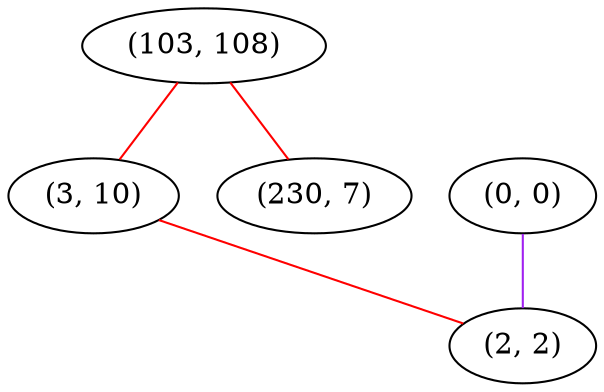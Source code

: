 graph "" {
"(103, 108)";
"(3, 10)";
"(0, 0)";
"(230, 7)";
"(2, 2)";
"(103, 108)" -- "(3, 10)"  [color=red, key=0, weight=1];
"(103, 108)" -- "(230, 7)"  [color=red, key=0, weight=1];
"(3, 10)" -- "(2, 2)"  [color=red, key=0, weight=1];
"(0, 0)" -- "(2, 2)"  [color=purple, key=0, weight=4];
}
